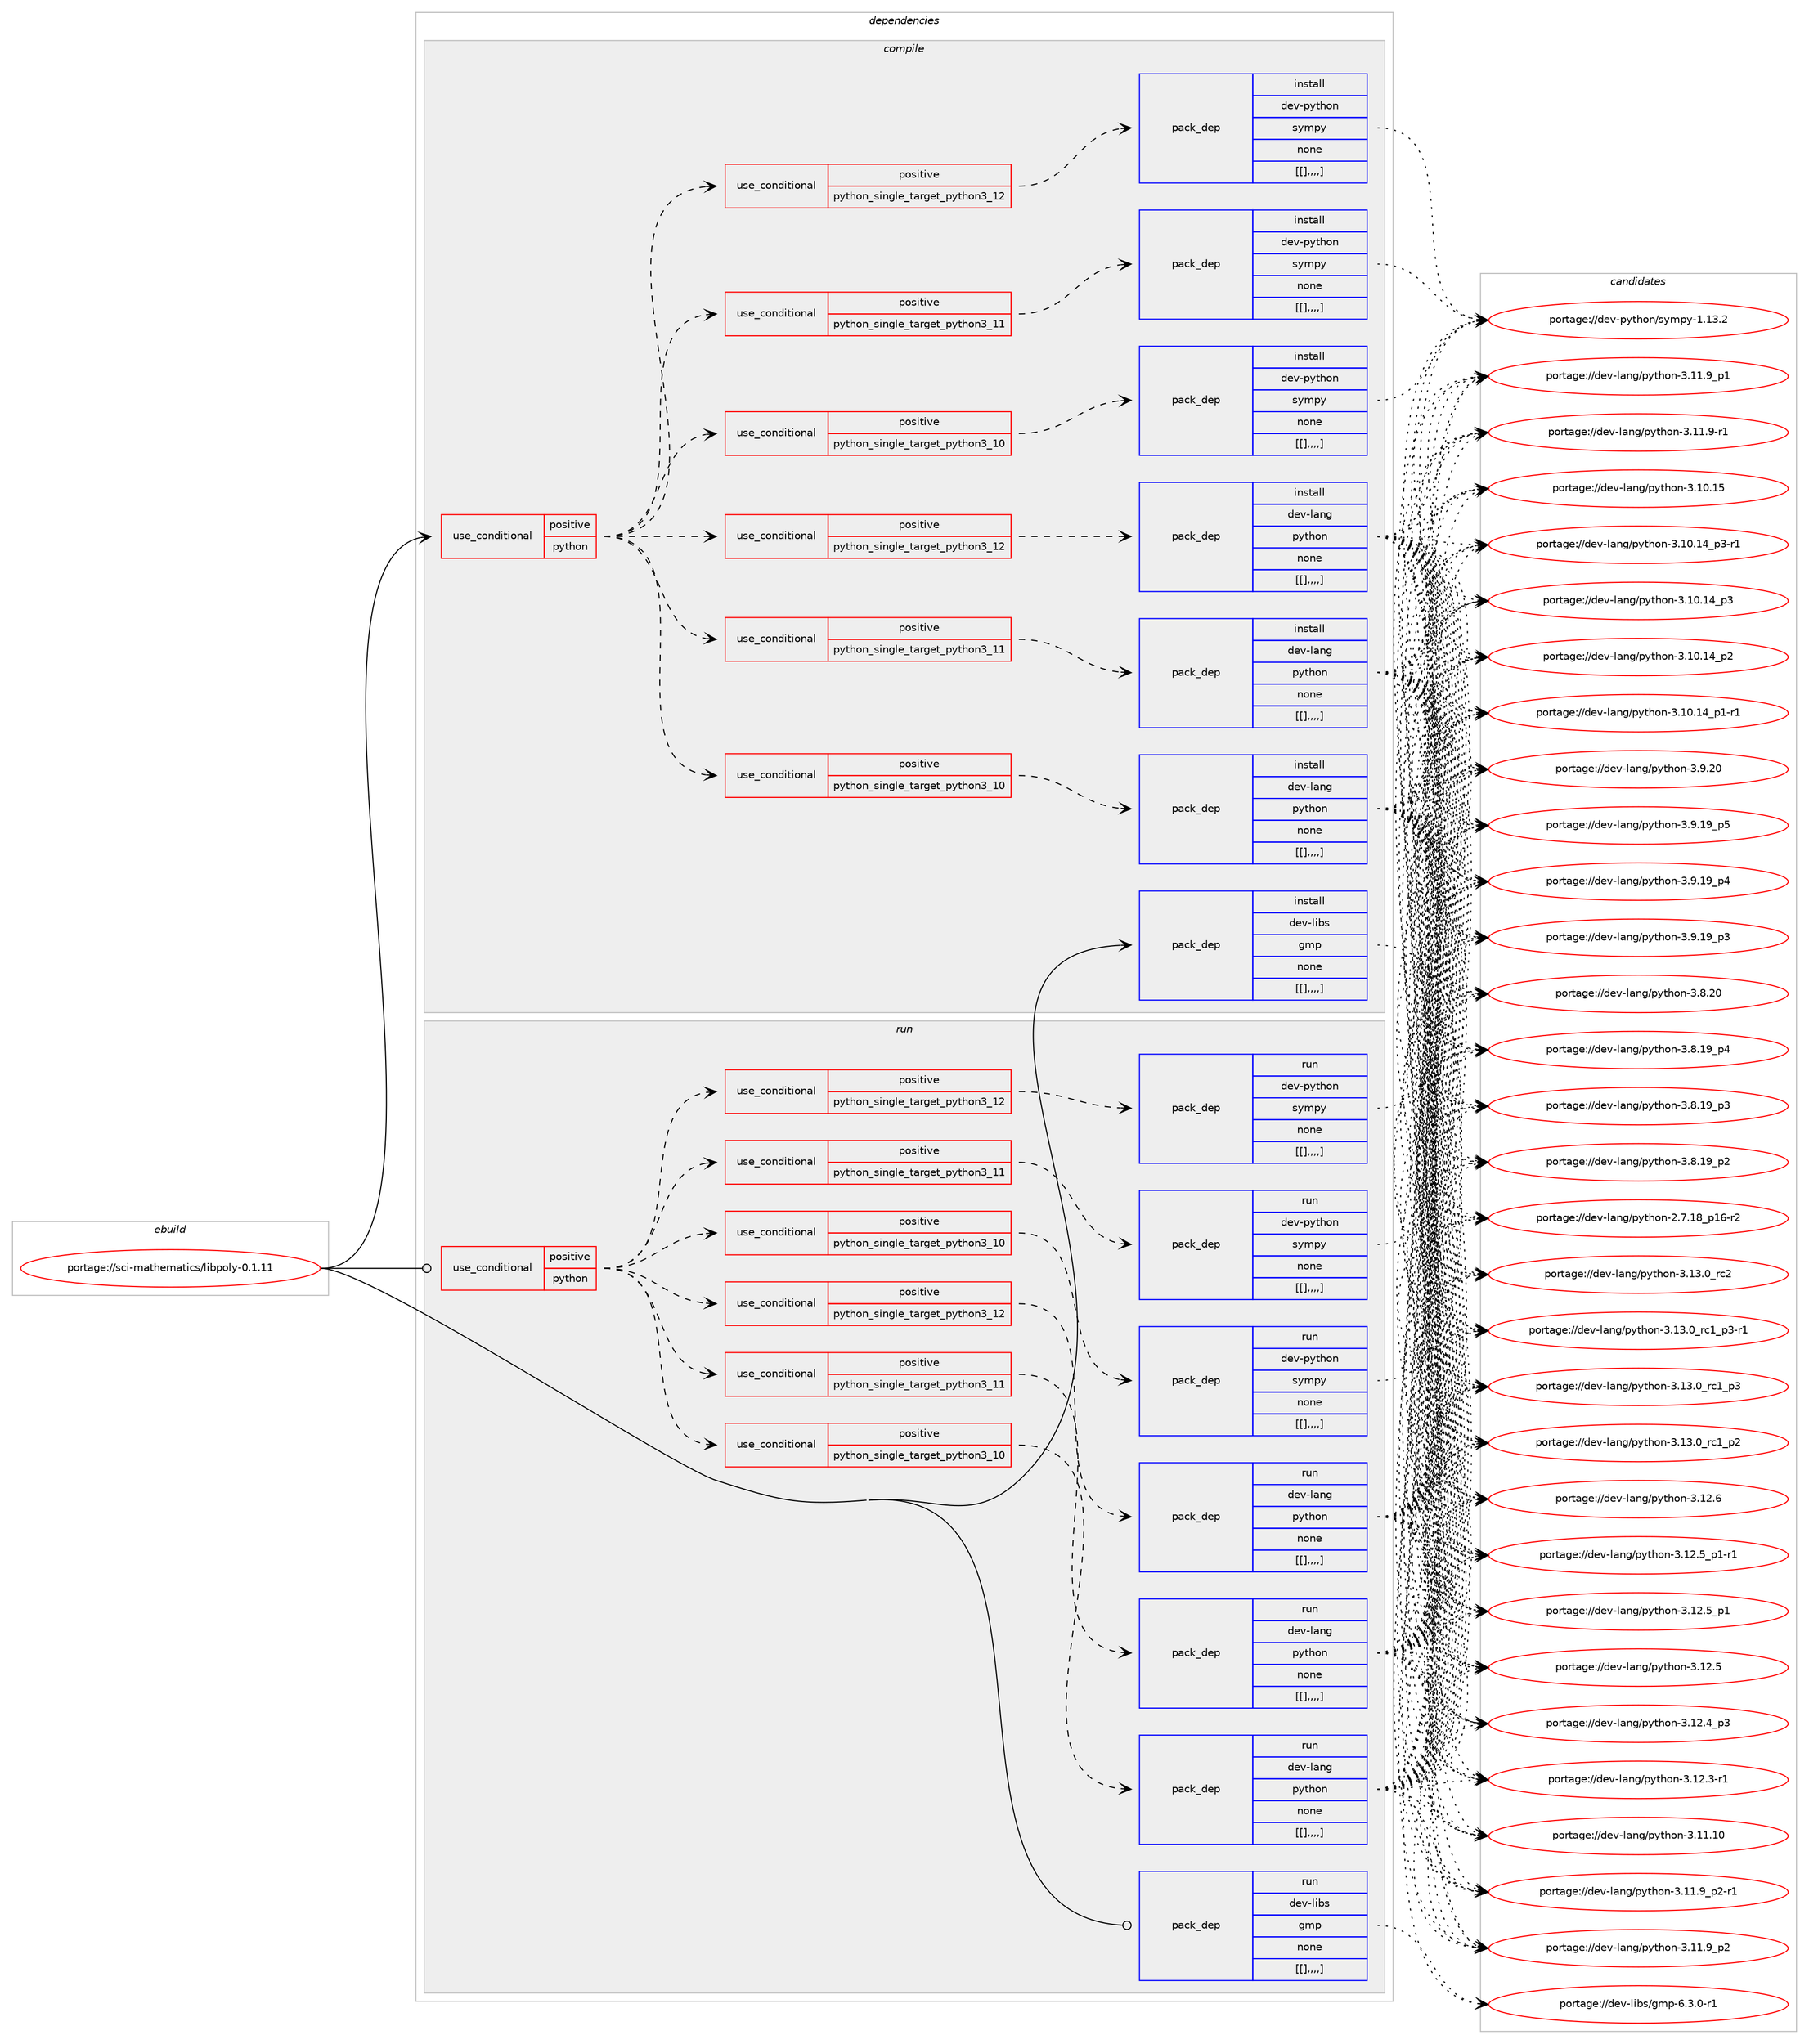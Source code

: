 digraph prolog {

# *************
# Graph options
# *************

newrank=true;
concentrate=true;
compound=true;
graph [rankdir=LR,fontname=Helvetica,fontsize=10,ranksep=1.5];#, ranksep=2.5, nodesep=0.2];
edge  [arrowhead=vee];
node  [fontname=Helvetica,fontsize=10];

# **********
# The ebuild
# **********

subgraph cluster_leftcol {
color=gray;
label=<<i>ebuild</i>>;
id [label="portage://sci-mathematics/libpoly-0.1.11", color=red, width=4, href="../sci-mathematics/libpoly-0.1.11.svg"];
}

# ****************
# The dependencies
# ****************

subgraph cluster_midcol {
color=gray;
label=<<i>dependencies</i>>;
subgraph cluster_compile {
fillcolor="#eeeeee";
style=filled;
label=<<i>compile</i>>;
subgraph cond112279 {
dependency424587 [label=<<TABLE BORDER="0" CELLBORDER="1" CELLSPACING="0" CELLPADDING="4"><TR><TD ROWSPAN="3" CELLPADDING="10">use_conditional</TD></TR><TR><TD>positive</TD></TR><TR><TD>python</TD></TR></TABLE>>, shape=none, color=red];
subgraph cond112280 {
dependency424588 [label=<<TABLE BORDER="0" CELLBORDER="1" CELLSPACING="0" CELLPADDING="4"><TR><TD ROWSPAN="3" CELLPADDING="10">use_conditional</TD></TR><TR><TD>positive</TD></TR><TR><TD>python_single_target_python3_10</TD></TR></TABLE>>, shape=none, color=red];
subgraph pack309293 {
dependency424589 [label=<<TABLE BORDER="0" CELLBORDER="1" CELLSPACING="0" CELLPADDING="4" WIDTH="220"><TR><TD ROWSPAN="6" CELLPADDING="30">pack_dep</TD></TR><TR><TD WIDTH="110">install</TD></TR><TR><TD>dev-lang</TD></TR><TR><TD>python</TD></TR><TR><TD>none</TD></TR><TR><TD>[[],,,,]</TD></TR></TABLE>>, shape=none, color=blue];
}
dependency424588:e -> dependency424589:w [weight=20,style="dashed",arrowhead="vee"];
}
dependency424587:e -> dependency424588:w [weight=20,style="dashed",arrowhead="vee"];
subgraph cond112281 {
dependency424590 [label=<<TABLE BORDER="0" CELLBORDER="1" CELLSPACING="0" CELLPADDING="4"><TR><TD ROWSPAN="3" CELLPADDING="10">use_conditional</TD></TR><TR><TD>positive</TD></TR><TR><TD>python_single_target_python3_11</TD></TR></TABLE>>, shape=none, color=red];
subgraph pack309294 {
dependency424591 [label=<<TABLE BORDER="0" CELLBORDER="1" CELLSPACING="0" CELLPADDING="4" WIDTH="220"><TR><TD ROWSPAN="6" CELLPADDING="30">pack_dep</TD></TR><TR><TD WIDTH="110">install</TD></TR><TR><TD>dev-lang</TD></TR><TR><TD>python</TD></TR><TR><TD>none</TD></TR><TR><TD>[[],,,,]</TD></TR></TABLE>>, shape=none, color=blue];
}
dependency424590:e -> dependency424591:w [weight=20,style="dashed",arrowhead="vee"];
}
dependency424587:e -> dependency424590:w [weight=20,style="dashed",arrowhead="vee"];
subgraph cond112282 {
dependency424592 [label=<<TABLE BORDER="0" CELLBORDER="1" CELLSPACING="0" CELLPADDING="4"><TR><TD ROWSPAN="3" CELLPADDING="10">use_conditional</TD></TR><TR><TD>positive</TD></TR><TR><TD>python_single_target_python3_12</TD></TR></TABLE>>, shape=none, color=red];
subgraph pack309295 {
dependency424593 [label=<<TABLE BORDER="0" CELLBORDER="1" CELLSPACING="0" CELLPADDING="4" WIDTH="220"><TR><TD ROWSPAN="6" CELLPADDING="30">pack_dep</TD></TR><TR><TD WIDTH="110">install</TD></TR><TR><TD>dev-lang</TD></TR><TR><TD>python</TD></TR><TR><TD>none</TD></TR><TR><TD>[[],,,,]</TD></TR></TABLE>>, shape=none, color=blue];
}
dependency424592:e -> dependency424593:w [weight=20,style="dashed",arrowhead="vee"];
}
dependency424587:e -> dependency424592:w [weight=20,style="dashed",arrowhead="vee"];
subgraph cond112283 {
dependency424594 [label=<<TABLE BORDER="0" CELLBORDER="1" CELLSPACING="0" CELLPADDING="4"><TR><TD ROWSPAN="3" CELLPADDING="10">use_conditional</TD></TR><TR><TD>positive</TD></TR><TR><TD>python_single_target_python3_10</TD></TR></TABLE>>, shape=none, color=red];
subgraph pack309296 {
dependency424595 [label=<<TABLE BORDER="0" CELLBORDER="1" CELLSPACING="0" CELLPADDING="4" WIDTH="220"><TR><TD ROWSPAN="6" CELLPADDING="30">pack_dep</TD></TR><TR><TD WIDTH="110">install</TD></TR><TR><TD>dev-python</TD></TR><TR><TD>sympy</TD></TR><TR><TD>none</TD></TR><TR><TD>[[],,,,]</TD></TR></TABLE>>, shape=none, color=blue];
}
dependency424594:e -> dependency424595:w [weight=20,style="dashed",arrowhead="vee"];
}
dependency424587:e -> dependency424594:w [weight=20,style="dashed",arrowhead="vee"];
subgraph cond112284 {
dependency424596 [label=<<TABLE BORDER="0" CELLBORDER="1" CELLSPACING="0" CELLPADDING="4"><TR><TD ROWSPAN="3" CELLPADDING="10">use_conditional</TD></TR><TR><TD>positive</TD></TR><TR><TD>python_single_target_python3_11</TD></TR></TABLE>>, shape=none, color=red];
subgraph pack309297 {
dependency424597 [label=<<TABLE BORDER="0" CELLBORDER="1" CELLSPACING="0" CELLPADDING="4" WIDTH="220"><TR><TD ROWSPAN="6" CELLPADDING="30">pack_dep</TD></TR><TR><TD WIDTH="110">install</TD></TR><TR><TD>dev-python</TD></TR><TR><TD>sympy</TD></TR><TR><TD>none</TD></TR><TR><TD>[[],,,,]</TD></TR></TABLE>>, shape=none, color=blue];
}
dependency424596:e -> dependency424597:w [weight=20,style="dashed",arrowhead="vee"];
}
dependency424587:e -> dependency424596:w [weight=20,style="dashed",arrowhead="vee"];
subgraph cond112285 {
dependency424598 [label=<<TABLE BORDER="0" CELLBORDER="1" CELLSPACING="0" CELLPADDING="4"><TR><TD ROWSPAN="3" CELLPADDING="10">use_conditional</TD></TR><TR><TD>positive</TD></TR><TR><TD>python_single_target_python3_12</TD></TR></TABLE>>, shape=none, color=red];
subgraph pack309298 {
dependency424599 [label=<<TABLE BORDER="0" CELLBORDER="1" CELLSPACING="0" CELLPADDING="4" WIDTH="220"><TR><TD ROWSPAN="6" CELLPADDING="30">pack_dep</TD></TR><TR><TD WIDTH="110">install</TD></TR><TR><TD>dev-python</TD></TR><TR><TD>sympy</TD></TR><TR><TD>none</TD></TR><TR><TD>[[],,,,]</TD></TR></TABLE>>, shape=none, color=blue];
}
dependency424598:e -> dependency424599:w [weight=20,style="dashed",arrowhead="vee"];
}
dependency424587:e -> dependency424598:w [weight=20,style="dashed",arrowhead="vee"];
}
id:e -> dependency424587:w [weight=20,style="solid",arrowhead="vee"];
subgraph pack309299 {
dependency424600 [label=<<TABLE BORDER="0" CELLBORDER="1" CELLSPACING="0" CELLPADDING="4" WIDTH="220"><TR><TD ROWSPAN="6" CELLPADDING="30">pack_dep</TD></TR><TR><TD WIDTH="110">install</TD></TR><TR><TD>dev-libs</TD></TR><TR><TD>gmp</TD></TR><TR><TD>none</TD></TR><TR><TD>[[],,,,]</TD></TR></TABLE>>, shape=none, color=blue];
}
id:e -> dependency424600:w [weight=20,style="solid",arrowhead="vee"];
}
subgraph cluster_compileandrun {
fillcolor="#eeeeee";
style=filled;
label=<<i>compile and run</i>>;
}
subgraph cluster_run {
fillcolor="#eeeeee";
style=filled;
label=<<i>run</i>>;
subgraph cond112286 {
dependency424601 [label=<<TABLE BORDER="0" CELLBORDER="1" CELLSPACING="0" CELLPADDING="4"><TR><TD ROWSPAN="3" CELLPADDING="10">use_conditional</TD></TR><TR><TD>positive</TD></TR><TR><TD>python</TD></TR></TABLE>>, shape=none, color=red];
subgraph cond112287 {
dependency424602 [label=<<TABLE BORDER="0" CELLBORDER="1" CELLSPACING="0" CELLPADDING="4"><TR><TD ROWSPAN="3" CELLPADDING="10">use_conditional</TD></TR><TR><TD>positive</TD></TR><TR><TD>python_single_target_python3_10</TD></TR></TABLE>>, shape=none, color=red];
subgraph pack309300 {
dependency424603 [label=<<TABLE BORDER="0" CELLBORDER="1" CELLSPACING="0" CELLPADDING="4" WIDTH="220"><TR><TD ROWSPAN="6" CELLPADDING="30">pack_dep</TD></TR><TR><TD WIDTH="110">run</TD></TR><TR><TD>dev-lang</TD></TR><TR><TD>python</TD></TR><TR><TD>none</TD></TR><TR><TD>[[],,,,]</TD></TR></TABLE>>, shape=none, color=blue];
}
dependency424602:e -> dependency424603:w [weight=20,style="dashed",arrowhead="vee"];
}
dependency424601:e -> dependency424602:w [weight=20,style="dashed",arrowhead="vee"];
subgraph cond112288 {
dependency424604 [label=<<TABLE BORDER="0" CELLBORDER="1" CELLSPACING="0" CELLPADDING="4"><TR><TD ROWSPAN="3" CELLPADDING="10">use_conditional</TD></TR><TR><TD>positive</TD></TR><TR><TD>python_single_target_python3_11</TD></TR></TABLE>>, shape=none, color=red];
subgraph pack309301 {
dependency424605 [label=<<TABLE BORDER="0" CELLBORDER="1" CELLSPACING="0" CELLPADDING="4" WIDTH="220"><TR><TD ROWSPAN="6" CELLPADDING="30">pack_dep</TD></TR><TR><TD WIDTH="110">run</TD></TR><TR><TD>dev-lang</TD></TR><TR><TD>python</TD></TR><TR><TD>none</TD></TR><TR><TD>[[],,,,]</TD></TR></TABLE>>, shape=none, color=blue];
}
dependency424604:e -> dependency424605:w [weight=20,style="dashed",arrowhead="vee"];
}
dependency424601:e -> dependency424604:w [weight=20,style="dashed",arrowhead="vee"];
subgraph cond112289 {
dependency424606 [label=<<TABLE BORDER="0" CELLBORDER="1" CELLSPACING="0" CELLPADDING="4"><TR><TD ROWSPAN="3" CELLPADDING="10">use_conditional</TD></TR><TR><TD>positive</TD></TR><TR><TD>python_single_target_python3_12</TD></TR></TABLE>>, shape=none, color=red];
subgraph pack309302 {
dependency424607 [label=<<TABLE BORDER="0" CELLBORDER="1" CELLSPACING="0" CELLPADDING="4" WIDTH="220"><TR><TD ROWSPAN="6" CELLPADDING="30">pack_dep</TD></TR><TR><TD WIDTH="110">run</TD></TR><TR><TD>dev-lang</TD></TR><TR><TD>python</TD></TR><TR><TD>none</TD></TR><TR><TD>[[],,,,]</TD></TR></TABLE>>, shape=none, color=blue];
}
dependency424606:e -> dependency424607:w [weight=20,style="dashed",arrowhead="vee"];
}
dependency424601:e -> dependency424606:w [weight=20,style="dashed",arrowhead="vee"];
subgraph cond112290 {
dependency424608 [label=<<TABLE BORDER="0" CELLBORDER="1" CELLSPACING="0" CELLPADDING="4"><TR><TD ROWSPAN="3" CELLPADDING="10">use_conditional</TD></TR><TR><TD>positive</TD></TR><TR><TD>python_single_target_python3_10</TD></TR></TABLE>>, shape=none, color=red];
subgraph pack309303 {
dependency424609 [label=<<TABLE BORDER="0" CELLBORDER="1" CELLSPACING="0" CELLPADDING="4" WIDTH="220"><TR><TD ROWSPAN="6" CELLPADDING="30">pack_dep</TD></TR><TR><TD WIDTH="110">run</TD></TR><TR><TD>dev-python</TD></TR><TR><TD>sympy</TD></TR><TR><TD>none</TD></TR><TR><TD>[[],,,,]</TD></TR></TABLE>>, shape=none, color=blue];
}
dependency424608:e -> dependency424609:w [weight=20,style="dashed",arrowhead="vee"];
}
dependency424601:e -> dependency424608:w [weight=20,style="dashed",arrowhead="vee"];
subgraph cond112291 {
dependency424610 [label=<<TABLE BORDER="0" CELLBORDER="1" CELLSPACING="0" CELLPADDING="4"><TR><TD ROWSPAN="3" CELLPADDING="10">use_conditional</TD></TR><TR><TD>positive</TD></TR><TR><TD>python_single_target_python3_11</TD></TR></TABLE>>, shape=none, color=red];
subgraph pack309304 {
dependency424611 [label=<<TABLE BORDER="0" CELLBORDER="1" CELLSPACING="0" CELLPADDING="4" WIDTH="220"><TR><TD ROWSPAN="6" CELLPADDING="30">pack_dep</TD></TR><TR><TD WIDTH="110">run</TD></TR><TR><TD>dev-python</TD></TR><TR><TD>sympy</TD></TR><TR><TD>none</TD></TR><TR><TD>[[],,,,]</TD></TR></TABLE>>, shape=none, color=blue];
}
dependency424610:e -> dependency424611:w [weight=20,style="dashed",arrowhead="vee"];
}
dependency424601:e -> dependency424610:w [weight=20,style="dashed",arrowhead="vee"];
subgraph cond112292 {
dependency424612 [label=<<TABLE BORDER="0" CELLBORDER="1" CELLSPACING="0" CELLPADDING="4"><TR><TD ROWSPAN="3" CELLPADDING="10">use_conditional</TD></TR><TR><TD>positive</TD></TR><TR><TD>python_single_target_python3_12</TD></TR></TABLE>>, shape=none, color=red];
subgraph pack309305 {
dependency424613 [label=<<TABLE BORDER="0" CELLBORDER="1" CELLSPACING="0" CELLPADDING="4" WIDTH="220"><TR><TD ROWSPAN="6" CELLPADDING="30">pack_dep</TD></TR><TR><TD WIDTH="110">run</TD></TR><TR><TD>dev-python</TD></TR><TR><TD>sympy</TD></TR><TR><TD>none</TD></TR><TR><TD>[[],,,,]</TD></TR></TABLE>>, shape=none, color=blue];
}
dependency424612:e -> dependency424613:w [weight=20,style="dashed",arrowhead="vee"];
}
dependency424601:e -> dependency424612:w [weight=20,style="dashed",arrowhead="vee"];
}
id:e -> dependency424601:w [weight=20,style="solid",arrowhead="odot"];
subgraph pack309306 {
dependency424614 [label=<<TABLE BORDER="0" CELLBORDER="1" CELLSPACING="0" CELLPADDING="4" WIDTH="220"><TR><TD ROWSPAN="6" CELLPADDING="30">pack_dep</TD></TR><TR><TD WIDTH="110">run</TD></TR><TR><TD>dev-libs</TD></TR><TR><TD>gmp</TD></TR><TR><TD>none</TD></TR><TR><TD>[[],,,,]</TD></TR></TABLE>>, shape=none, color=blue];
}
id:e -> dependency424614:w [weight=20,style="solid",arrowhead="odot"];
}
}

# **************
# The candidates
# **************

subgraph cluster_choices {
rank=same;
color=gray;
label=<<i>candidates</i>>;

subgraph choice309293 {
color=black;
nodesep=1;
choice10010111845108971101034711212111610411111045514649514648951149950 [label="portage://dev-lang/python-3.13.0_rc2", color=red, width=4,href="../dev-lang/python-3.13.0_rc2.svg"];
choice1001011184510897110103471121211161041111104551464951464895114994995112514511449 [label="portage://dev-lang/python-3.13.0_rc1_p3-r1", color=red, width=4,href="../dev-lang/python-3.13.0_rc1_p3-r1.svg"];
choice100101118451089711010347112121116104111110455146495146489511499499511251 [label="portage://dev-lang/python-3.13.0_rc1_p3", color=red, width=4,href="../dev-lang/python-3.13.0_rc1_p3.svg"];
choice100101118451089711010347112121116104111110455146495146489511499499511250 [label="portage://dev-lang/python-3.13.0_rc1_p2", color=red, width=4,href="../dev-lang/python-3.13.0_rc1_p2.svg"];
choice10010111845108971101034711212111610411111045514649504654 [label="portage://dev-lang/python-3.12.6", color=red, width=4,href="../dev-lang/python-3.12.6.svg"];
choice1001011184510897110103471121211161041111104551464950465395112494511449 [label="portage://dev-lang/python-3.12.5_p1-r1", color=red, width=4,href="../dev-lang/python-3.12.5_p1-r1.svg"];
choice100101118451089711010347112121116104111110455146495046539511249 [label="portage://dev-lang/python-3.12.5_p1", color=red, width=4,href="../dev-lang/python-3.12.5_p1.svg"];
choice10010111845108971101034711212111610411111045514649504653 [label="portage://dev-lang/python-3.12.5", color=red, width=4,href="../dev-lang/python-3.12.5.svg"];
choice100101118451089711010347112121116104111110455146495046529511251 [label="portage://dev-lang/python-3.12.4_p3", color=red, width=4,href="../dev-lang/python-3.12.4_p3.svg"];
choice100101118451089711010347112121116104111110455146495046514511449 [label="portage://dev-lang/python-3.12.3-r1", color=red, width=4,href="../dev-lang/python-3.12.3-r1.svg"];
choice1001011184510897110103471121211161041111104551464949464948 [label="portage://dev-lang/python-3.11.10", color=red, width=4,href="../dev-lang/python-3.11.10.svg"];
choice1001011184510897110103471121211161041111104551464949465795112504511449 [label="portage://dev-lang/python-3.11.9_p2-r1", color=red, width=4,href="../dev-lang/python-3.11.9_p2-r1.svg"];
choice100101118451089711010347112121116104111110455146494946579511250 [label="portage://dev-lang/python-3.11.9_p2", color=red, width=4,href="../dev-lang/python-3.11.9_p2.svg"];
choice100101118451089711010347112121116104111110455146494946579511249 [label="portage://dev-lang/python-3.11.9_p1", color=red, width=4,href="../dev-lang/python-3.11.9_p1.svg"];
choice100101118451089711010347112121116104111110455146494946574511449 [label="portage://dev-lang/python-3.11.9-r1", color=red, width=4,href="../dev-lang/python-3.11.9-r1.svg"];
choice1001011184510897110103471121211161041111104551464948464953 [label="portage://dev-lang/python-3.10.15", color=red, width=4,href="../dev-lang/python-3.10.15.svg"];
choice100101118451089711010347112121116104111110455146494846495295112514511449 [label="portage://dev-lang/python-3.10.14_p3-r1", color=red, width=4,href="../dev-lang/python-3.10.14_p3-r1.svg"];
choice10010111845108971101034711212111610411111045514649484649529511251 [label="portage://dev-lang/python-3.10.14_p3", color=red, width=4,href="../dev-lang/python-3.10.14_p3.svg"];
choice10010111845108971101034711212111610411111045514649484649529511250 [label="portage://dev-lang/python-3.10.14_p2", color=red, width=4,href="../dev-lang/python-3.10.14_p2.svg"];
choice100101118451089711010347112121116104111110455146494846495295112494511449 [label="portage://dev-lang/python-3.10.14_p1-r1", color=red, width=4,href="../dev-lang/python-3.10.14_p1-r1.svg"];
choice10010111845108971101034711212111610411111045514657465048 [label="portage://dev-lang/python-3.9.20", color=red, width=4,href="../dev-lang/python-3.9.20.svg"];
choice100101118451089711010347112121116104111110455146574649579511253 [label="portage://dev-lang/python-3.9.19_p5", color=red, width=4,href="../dev-lang/python-3.9.19_p5.svg"];
choice100101118451089711010347112121116104111110455146574649579511252 [label="portage://dev-lang/python-3.9.19_p4", color=red, width=4,href="../dev-lang/python-3.9.19_p4.svg"];
choice100101118451089711010347112121116104111110455146574649579511251 [label="portage://dev-lang/python-3.9.19_p3", color=red, width=4,href="../dev-lang/python-3.9.19_p3.svg"];
choice10010111845108971101034711212111610411111045514656465048 [label="portage://dev-lang/python-3.8.20", color=red, width=4,href="../dev-lang/python-3.8.20.svg"];
choice100101118451089711010347112121116104111110455146564649579511252 [label="portage://dev-lang/python-3.8.19_p4", color=red, width=4,href="../dev-lang/python-3.8.19_p4.svg"];
choice100101118451089711010347112121116104111110455146564649579511251 [label="portage://dev-lang/python-3.8.19_p3", color=red, width=4,href="../dev-lang/python-3.8.19_p3.svg"];
choice100101118451089711010347112121116104111110455146564649579511250 [label="portage://dev-lang/python-3.8.19_p2", color=red, width=4,href="../dev-lang/python-3.8.19_p2.svg"];
choice100101118451089711010347112121116104111110455046554649569511249544511450 [label="portage://dev-lang/python-2.7.18_p16-r2", color=red, width=4,href="../dev-lang/python-2.7.18_p16-r2.svg"];
dependency424589:e -> choice10010111845108971101034711212111610411111045514649514648951149950:w [style=dotted,weight="100"];
dependency424589:e -> choice1001011184510897110103471121211161041111104551464951464895114994995112514511449:w [style=dotted,weight="100"];
dependency424589:e -> choice100101118451089711010347112121116104111110455146495146489511499499511251:w [style=dotted,weight="100"];
dependency424589:e -> choice100101118451089711010347112121116104111110455146495146489511499499511250:w [style=dotted,weight="100"];
dependency424589:e -> choice10010111845108971101034711212111610411111045514649504654:w [style=dotted,weight="100"];
dependency424589:e -> choice1001011184510897110103471121211161041111104551464950465395112494511449:w [style=dotted,weight="100"];
dependency424589:e -> choice100101118451089711010347112121116104111110455146495046539511249:w [style=dotted,weight="100"];
dependency424589:e -> choice10010111845108971101034711212111610411111045514649504653:w [style=dotted,weight="100"];
dependency424589:e -> choice100101118451089711010347112121116104111110455146495046529511251:w [style=dotted,weight="100"];
dependency424589:e -> choice100101118451089711010347112121116104111110455146495046514511449:w [style=dotted,weight="100"];
dependency424589:e -> choice1001011184510897110103471121211161041111104551464949464948:w [style=dotted,weight="100"];
dependency424589:e -> choice1001011184510897110103471121211161041111104551464949465795112504511449:w [style=dotted,weight="100"];
dependency424589:e -> choice100101118451089711010347112121116104111110455146494946579511250:w [style=dotted,weight="100"];
dependency424589:e -> choice100101118451089711010347112121116104111110455146494946579511249:w [style=dotted,weight="100"];
dependency424589:e -> choice100101118451089711010347112121116104111110455146494946574511449:w [style=dotted,weight="100"];
dependency424589:e -> choice1001011184510897110103471121211161041111104551464948464953:w [style=dotted,weight="100"];
dependency424589:e -> choice100101118451089711010347112121116104111110455146494846495295112514511449:w [style=dotted,weight="100"];
dependency424589:e -> choice10010111845108971101034711212111610411111045514649484649529511251:w [style=dotted,weight="100"];
dependency424589:e -> choice10010111845108971101034711212111610411111045514649484649529511250:w [style=dotted,weight="100"];
dependency424589:e -> choice100101118451089711010347112121116104111110455146494846495295112494511449:w [style=dotted,weight="100"];
dependency424589:e -> choice10010111845108971101034711212111610411111045514657465048:w [style=dotted,weight="100"];
dependency424589:e -> choice100101118451089711010347112121116104111110455146574649579511253:w [style=dotted,weight="100"];
dependency424589:e -> choice100101118451089711010347112121116104111110455146574649579511252:w [style=dotted,weight="100"];
dependency424589:e -> choice100101118451089711010347112121116104111110455146574649579511251:w [style=dotted,weight="100"];
dependency424589:e -> choice10010111845108971101034711212111610411111045514656465048:w [style=dotted,weight="100"];
dependency424589:e -> choice100101118451089711010347112121116104111110455146564649579511252:w [style=dotted,weight="100"];
dependency424589:e -> choice100101118451089711010347112121116104111110455146564649579511251:w [style=dotted,weight="100"];
dependency424589:e -> choice100101118451089711010347112121116104111110455146564649579511250:w [style=dotted,weight="100"];
dependency424589:e -> choice100101118451089711010347112121116104111110455046554649569511249544511450:w [style=dotted,weight="100"];
}
subgraph choice309294 {
color=black;
nodesep=1;
choice10010111845108971101034711212111610411111045514649514648951149950 [label="portage://dev-lang/python-3.13.0_rc2", color=red, width=4,href="../dev-lang/python-3.13.0_rc2.svg"];
choice1001011184510897110103471121211161041111104551464951464895114994995112514511449 [label="portage://dev-lang/python-3.13.0_rc1_p3-r1", color=red, width=4,href="../dev-lang/python-3.13.0_rc1_p3-r1.svg"];
choice100101118451089711010347112121116104111110455146495146489511499499511251 [label="portage://dev-lang/python-3.13.0_rc1_p3", color=red, width=4,href="../dev-lang/python-3.13.0_rc1_p3.svg"];
choice100101118451089711010347112121116104111110455146495146489511499499511250 [label="portage://dev-lang/python-3.13.0_rc1_p2", color=red, width=4,href="../dev-lang/python-3.13.0_rc1_p2.svg"];
choice10010111845108971101034711212111610411111045514649504654 [label="portage://dev-lang/python-3.12.6", color=red, width=4,href="../dev-lang/python-3.12.6.svg"];
choice1001011184510897110103471121211161041111104551464950465395112494511449 [label="portage://dev-lang/python-3.12.5_p1-r1", color=red, width=4,href="../dev-lang/python-3.12.5_p1-r1.svg"];
choice100101118451089711010347112121116104111110455146495046539511249 [label="portage://dev-lang/python-3.12.5_p1", color=red, width=4,href="../dev-lang/python-3.12.5_p1.svg"];
choice10010111845108971101034711212111610411111045514649504653 [label="portage://dev-lang/python-3.12.5", color=red, width=4,href="../dev-lang/python-3.12.5.svg"];
choice100101118451089711010347112121116104111110455146495046529511251 [label="portage://dev-lang/python-3.12.4_p3", color=red, width=4,href="../dev-lang/python-3.12.4_p3.svg"];
choice100101118451089711010347112121116104111110455146495046514511449 [label="portage://dev-lang/python-3.12.3-r1", color=red, width=4,href="../dev-lang/python-3.12.3-r1.svg"];
choice1001011184510897110103471121211161041111104551464949464948 [label="portage://dev-lang/python-3.11.10", color=red, width=4,href="../dev-lang/python-3.11.10.svg"];
choice1001011184510897110103471121211161041111104551464949465795112504511449 [label="portage://dev-lang/python-3.11.9_p2-r1", color=red, width=4,href="../dev-lang/python-3.11.9_p2-r1.svg"];
choice100101118451089711010347112121116104111110455146494946579511250 [label="portage://dev-lang/python-3.11.9_p2", color=red, width=4,href="../dev-lang/python-3.11.9_p2.svg"];
choice100101118451089711010347112121116104111110455146494946579511249 [label="portage://dev-lang/python-3.11.9_p1", color=red, width=4,href="../dev-lang/python-3.11.9_p1.svg"];
choice100101118451089711010347112121116104111110455146494946574511449 [label="portage://dev-lang/python-3.11.9-r1", color=red, width=4,href="../dev-lang/python-3.11.9-r1.svg"];
choice1001011184510897110103471121211161041111104551464948464953 [label="portage://dev-lang/python-3.10.15", color=red, width=4,href="../dev-lang/python-3.10.15.svg"];
choice100101118451089711010347112121116104111110455146494846495295112514511449 [label="portage://dev-lang/python-3.10.14_p3-r1", color=red, width=4,href="../dev-lang/python-3.10.14_p3-r1.svg"];
choice10010111845108971101034711212111610411111045514649484649529511251 [label="portage://dev-lang/python-3.10.14_p3", color=red, width=4,href="../dev-lang/python-3.10.14_p3.svg"];
choice10010111845108971101034711212111610411111045514649484649529511250 [label="portage://dev-lang/python-3.10.14_p2", color=red, width=4,href="../dev-lang/python-3.10.14_p2.svg"];
choice100101118451089711010347112121116104111110455146494846495295112494511449 [label="portage://dev-lang/python-3.10.14_p1-r1", color=red, width=4,href="../dev-lang/python-3.10.14_p1-r1.svg"];
choice10010111845108971101034711212111610411111045514657465048 [label="portage://dev-lang/python-3.9.20", color=red, width=4,href="../dev-lang/python-3.9.20.svg"];
choice100101118451089711010347112121116104111110455146574649579511253 [label="portage://dev-lang/python-3.9.19_p5", color=red, width=4,href="../dev-lang/python-3.9.19_p5.svg"];
choice100101118451089711010347112121116104111110455146574649579511252 [label="portage://dev-lang/python-3.9.19_p4", color=red, width=4,href="../dev-lang/python-3.9.19_p4.svg"];
choice100101118451089711010347112121116104111110455146574649579511251 [label="portage://dev-lang/python-3.9.19_p3", color=red, width=4,href="../dev-lang/python-3.9.19_p3.svg"];
choice10010111845108971101034711212111610411111045514656465048 [label="portage://dev-lang/python-3.8.20", color=red, width=4,href="../dev-lang/python-3.8.20.svg"];
choice100101118451089711010347112121116104111110455146564649579511252 [label="portage://dev-lang/python-3.8.19_p4", color=red, width=4,href="../dev-lang/python-3.8.19_p4.svg"];
choice100101118451089711010347112121116104111110455146564649579511251 [label="portage://dev-lang/python-3.8.19_p3", color=red, width=4,href="../dev-lang/python-3.8.19_p3.svg"];
choice100101118451089711010347112121116104111110455146564649579511250 [label="portage://dev-lang/python-3.8.19_p2", color=red, width=4,href="../dev-lang/python-3.8.19_p2.svg"];
choice100101118451089711010347112121116104111110455046554649569511249544511450 [label="portage://dev-lang/python-2.7.18_p16-r2", color=red, width=4,href="../dev-lang/python-2.7.18_p16-r2.svg"];
dependency424591:e -> choice10010111845108971101034711212111610411111045514649514648951149950:w [style=dotted,weight="100"];
dependency424591:e -> choice1001011184510897110103471121211161041111104551464951464895114994995112514511449:w [style=dotted,weight="100"];
dependency424591:e -> choice100101118451089711010347112121116104111110455146495146489511499499511251:w [style=dotted,weight="100"];
dependency424591:e -> choice100101118451089711010347112121116104111110455146495146489511499499511250:w [style=dotted,weight="100"];
dependency424591:e -> choice10010111845108971101034711212111610411111045514649504654:w [style=dotted,weight="100"];
dependency424591:e -> choice1001011184510897110103471121211161041111104551464950465395112494511449:w [style=dotted,weight="100"];
dependency424591:e -> choice100101118451089711010347112121116104111110455146495046539511249:w [style=dotted,weight="100"];
dependency424591:e -> choice10010111845108971101034711212111610411111045514649504653:w [style=dotted,weight="100"];
dependency424591:e -> choice100101118451089711010347112121116104111110455146495046529511251:w [style=dotted,weight="100"];
dependency424591:e -> choice100101118451089711010347112121116104111110455146495046514511449:w [style=dotted,weight="100"];
dependency424591:e -> choice1001011184510897110103471121211161041111104551464949464948:w [style=dotted,weight="100"];
dependency424591:e -> choice1001011184510897110103471121211161041111104551464949465795112504511449:w [style=dotted,weight="100"];
dependency424591:e -> choice100101118451089711010347112121116104111110455146494946579511250:w [style=dotted,weight="100"];
dependency424591:e -> choice100101118451089711010347112121116104111110455146494946579511249:w [style=dotted,weight="100"];
dependency424591:e -> choice100101118451089711010347112121116104111110455146494946574511449:w [style=dotted,weight="100"];
dependency424591:e -> choice1001011184510897110103471121211161041111104551464948464953:w [style=dotted,weight="100"];
dependency424591:e -> choice100101118451089711010347112121116104111110455146494846495295112514511449:w [style=dotted,weight="100"];
dependency424591:e -> choice10010111845108971101034711212111610411111045514649484649529511251:w [style=dotted,weight="100"];
dependency424591:e -> choice10010111845108971101034711212111610411111045514649484649529511250:w [style=dotted,weight="100"];
dependency424591:e -> choice100101118451089711010347112121116104111110455146494846495295112494511449:w [style=dotted,weight="100"];
dependency424591:e -> choice10010111845108971101034711212111610411111045514657465048:w [style=dotted,weight="100"];
dependency424591:e -> choice100101118451089711010347112121116104111110455146574649579511253:w [style=dotted,weight="100"];
dependency424591:e -> choice100101118451089711010347112121116104111110455146574649579511252:w [style=dotted,weight="100"];
dependency424591:e -> choice100101118451089711010347112121116104111110455146574649579511251:w [style=dotted,weight="100"];
dependency424591:e -> choice10010111845108971101034711212111610411111045514656465048:w [style=dotted,weight="100"];
dependency424591:e -> choice100101118451089711010347112121116104111110455146564649579511252:w [style=dotted,weight="100"];
dependency424591:e -> choice100101118451089711010347112121116104111110455146564649579511251:w [style=dotted,weight="100"];
dependency424591:e -> choice100101118451089711010347112121116104111110455146564649579511250:w [style=dotted,weight="100"];
dependency424591:e -> choice100101118451089711010347112121116104111110455046554649569511249544511450:w [style=dotted,weight="100"];
}
subgraph choice309295 {
color=black;
nodesep=1;
choice10010111845108971101034711212111610411111045514649514648951149950 [label="portage://dev-lang/python-3.13.0_rc2", color=red, width=4,href="../dev-lang/python-3.13.0_rc2.svg"];
choice1001011184510897110103471121211161041111104551464951464895114994995112514511449 [label="portage://dev-lang/python-3.13.0_rc1_p3-r1", color=red, width=4,href="../dev-lang/python-3.13.0_rc1_p3-r1.svg"];
choice100101118451089711010347112121116104111110455146495146489511499499511251 [label="portage://dev-lang/python-3.13.0_rc1_p3", color=red, width=4,href="../dev-lang/python-3.13.0_rc1_p3.svg"];
choice100101118451089711010347112121116104111110455146495146489511499499511250 [label="portage://dev-lang/python-3.13.0_rc1_p2", color=red, width=4,href="../dev-lang/python-3.13.0_rc1_p2.svg"];
choice10010111845108971101034711212111610411111045514649504654 [label="portage://dev-lang/python-3.12.6", color=red, width=4,href="../dev-lang/python-3.12.6.svg"];
choice1001011184510897110103471121211161041111104551464950465395112494511449 [label="portage://dev-lang/python-3.12.5_p1-r1", color=red, width=4,href="../dev-lang/python-3.12.5_p1-r1.svg"];
choice100101118451089711010347112121116104111110455146495046539511249 [label="portage://dev-lang/python-3.12.5_p1", color=red, width=4,href="../dev-lang/python-3.12.5_p1.svg"];
choice10010111845108971101034711212111610411111045514649504653 [label="portage://dev-lang/python-3.12.5", color=red, width=4,href="../dev-lang/python-3.12.5.svg"];
choice100101118451089711010347112121116104111110455146495046529511251 [label="portage://dev-lang/python-3.12.4_p3", color=red, width=4,href="../dev-lang/python-3.12.4_p3.svg"];
choice100101118451089711010347112121116104111110455146495046514511449 [label="portage://dev-lang/python-3.12.3-r1", color=red, width=4,href="../dev-lang/python-3.12.3-r1.svg"];
choice1001011184510897110103471121211161041111104551464949464948 [label="portage://dev-lang/python-3.11.10", color=red, width=4,href="../dev-lang/python-3.11.10.svg"];
choice1001011184510897110103471121211161041111104551464949465795112504511449 [label="portage://dev-lang/python-3.11.9_p2-r1", color=red, width=4,href="../dev-lang/python-3.11.9_p2-r1.svg"];
choice100101118451089711010347112121116104111110455146494946579511250 [label="portage://dev-lang/python-3.11.9_p2", color=red, width=4,href="../dev-lang/python-3.11.9_p2.svg"];
choice100101118451089711010347112121116104111110455146494946579511249 [label="portage://dev-lang/python-3.11.9_p1", color=red, width=4,href="../dev-lang/python-3.11.9_p1.svg"];
choice100101118451089711010347112121116104111110455146494946574511449 [label="portage://dev-lang/python-3.11.9-r1", color=red, width=4,href="../dev-lang/python-3.11.9-r1.svg"];
choice1001011184510897110103471121211161041111104551464948464953 [label="portage://dev-lang/python-3.10.15", color=red, width=4,href="../dev-lang/python-3.10.15.svg"];
choice100101118451089711010347112121116104111110455146494846495295112514511449 [label="portage://dev-lang/python-3.10.14_p3-r1", color=red, width=4,href="../dev-lang/python-3.10.14_p3-r1.svg"];
choice10010111845108971101034711212111610411111045514649484649529511251 [label="portage://dev-lang/python-3.10.14_p3", color=red, width=4,href="../dev-lang/python-3.10.14_p3.svg"];
choice10010111845108971101034711212111610411111045514649484649529511250 [label="portage://dev-lang/python-3.10.14_p2", color=red, width=4,href="../dev-lang/python-3.10.14_p2.svg"];
choice100101118451089711010347112121116104111110455146494846495295112494511449 [label="portage://dev-lang/python-3.10.14_p1-r1", color=red, width=4,href="../dev-lang/python-3.10.14_p1-r1.svg"];
choice10010111845108971101034711212111610411111045514657465048 [label="portage://dev-lang/python-3.9.20", color=red, width=4,href="../dev-lang/python-3.9.20.svg"];
choice100101118451089711010347112121116104111110455146574649579511253 [label="portage://dev-lang/python-3.9.19_p5", color=red, width=4,href="../dev-lang/python-3.9.19_p5.svg"];
choice100101118451089711010347112121116104111110455146574649579511252 [label="portage://dev-lang/python-3.9.19_p4", color=red, width=4,href="../dev-lang/python-3.9.19_p4.svg"];
choice100101118451089711010347112121116104111110455146574649579511251 [label="portage://dev-lang/python-3.9.19_p3", color=red, width=4,href="../dev-lang/python-3.9.19_p3.svg"];
choice10010111845108971101034711212111610411111045514656465048 [label="portage://dev-lang/python-3.8.20", color=red, width=4,href="../dev-lang/python-3.8.20.svg"];
choice100101118451089711010347112121116104111110455146564649579511252 [label="portage://dev-lang/python-3.8.19_p4", color=red, width=4,href="../dev-lang/python-3.8.19_p4.svg"];
choice100101118451089711010347112121116104111110455146564649579511251 [label="portage://dev-lang/python-3.8.19_p3", color=red, width=4,href="../dev-lang/python-3.8.19_p3.svg"];
choice100101118451089711010347112121116104111110455146564649579511250 [label="portage://dev-lang/python-3.8.19_p2", color=red, width=4,href="../dev-lang/python-3.8.19_p2.svg"];
choice100101118451089711010347112121116104111110455046554649569511249544511450 [label="portage://dev-lang/python-2.7.18_p16-r2", color=red, width=4,href="../dev-lang/python-2.7.18_p16-r2.svg"];
dependency424593:e -> choice10010111845108971101034711212111610411111045514649514648951149950:w [style=dotted,weight="100"];
dependency424593:e -> choice1001011184510897110103471121211161041111104551464951464895114994995112514511449:w [style=dotted,weight="100"];
dependency424593:e -> choice100101118451089711010347112121116104111110455146495146489511499499511251:w [style=dotted,weight="100"];
dependency424593:e -> choice100101118451089711010347112121116104111110455146495146489511499499511250:w [style=dotted,weight="100"];
dependency424593:e -> choice10010111845108971101034711212111610411111045514649504654:w [style=dotted,weight="100"];
dependency424593:e -> choice1001011184510897110103471121211161041111104551464950465395112494511449:w [style=dotted,weight="100"];
dependency424593:e -> choice100101118451089711010347112121116104111110455146495046539511249:w [style=dotted,weight="100"];
dependency424593:e -> choice10010111845108971101034711212111610411111045514649504653:w [style=dotted,weight="100"];
dependency424593:e -> choice100101118451089711010347112121116104111110455146495046529511251:w [style=dotted,weight="100"];
dependency424593:e -> choice100101118451089711010347112121116104111110455146495046514511449:w [style=dotted,weight="100"];
dependency424593:e -> choice1001011184510897110103471121211161041111104551464949464948:w [style=dotted,weight="100"];
dependency424593:e -> choice1001011184510897110103471121211161041111104551464949465795112504511449:w [style=dotted,weight="100"];
dependency424593:e -> choice100101118451089711010347112121116104111110455146494946579511250:w [style=dotted,weight="100"];
dependency424593:e -> choice100101118451089711010347112121116104111110455146494946579511249:w [style=dotted,weight="100"];
dependency424593:e -> choice100101118451089711010347112121116104111110455146494946574511449:w [style=dotted,weight="100"];
dependency424593:e -> choice1001011184510897110103471121211161041111104551464948464953:w [style=dotted,weight="100"];
dependency424593:e -> choice100101118451089711010347112121116104111110455146494846495295112514511449:w [style=dotted,weight="100"];
dependency424593:e -> choice10010111845108971101034711212111610411111045514649484649529511251:w [style=dotted,weight="100"];
dependency424593:e -> choice10010111845108971101034711212111610411111045514649484649529511250:w [style=dotted,weight="100"];
dependency424593:e -> choice100101118451089711010347112121116104111110455146494846495295112494511449:w [style=dotted,weight="100"];
dependency424593:e -> choice10010111845108971101034711212111610411111045514657465048:w [style=dotted,weight="100"];
dependency424593:e -> choice100101118451089711010347112121116104111110455146574649579511253:w [style=dotted,weight="100"];
dependency424593:e -> choice100101118451089711010347112121116104111110455146574649579511252:w [style=dotted,weight="100"];
dependency424593:e -> choice100101118451089711010347112121116104111110455146574649579511251:w [style=dotted,weight="100"];
dependency424593:e -> choice10010111845108971101034711212111610411111045514656465048:w [style=dotted,weight="100"];
dependency424593:e -> choice100101118451089711010347112121116104111110455146564649579511252:w [style=dotted,weight="100"];
dependency424593:e -> choice100101118451089711010347112121116104111110455146564649579511251:w [style=dotted,weight="100"];
dependency424593:e -> choice100101118451089711010347112121116104111110455146564649579511250:w [style=dotted,weight="100"];
dependency424593:e -> choice100101118451089711010347112121116104111110455046554649569511249544511450:w [style=dotted,weight="100"];
}
subgraph choice309296 {
color=black;
nodesep=1;
choice100101118451121211161041111104711512110911212145494649514650 [label="portage://dev-python/sympy-1.13.2", color=red, width=4,href="../dev-python/sympy-1.13.2.svg"];
dependency424595:e -> choice100101118451121211161041111104711512110911212145494649514650:w [style=dotted,weight="100"];
}
subgraph choice309297 {
color=black;
nodesep=1;
choice100101118451121211161041111104711512110911212145494649514650 [label="portage://dev-python/sympy-1.13.2", color=red, width=4,href="../dev-python/sympy-1.13.2.svg"];
dependency424597:e -> choice100101118451121211161041111104711512110911212145494649514650:w [style=dotted,weight="100"];
}
subgraph choice309298 {
color=black;
nodesep=1;
choice100101118451121211161041111104711512110911212145494649514650 [label="portage://dev-python/sympy-1.13.2", color=red, width=4,href="../dev-python/sympy-1.13.2.svg"];
dependency424599:e -> choice100101118451121211161041111104711512110911212145494649514650:w [style=dotted,weight="100"];
}
subgraph choice309299 {
color=black;
nodesep=1;
choice1001011184510810598115471031091124554465146484511449 [label="portage://dev-libs/gmp-6.3.0-r1", color=red, width=4,href="../dev-libs/gmp-6.3.0-r1.svg"];
dependency424600:e -> choice1001011184510810598115471031091124554465146484511449:w [style=dotted,weight="100"];
}
subgraph choice309300 {
color=black;
nodesep=1;
choice10010111845108971101034711212111610411111045514649514648951149950 [label="portage://dev-lang/python-3.13.0_rc2", color=red, width=4,href="../dev-lang/python-3.13.0_rc2.svg"];
choice1001011184510897110103471121211161041111104551464951464895114994995112514511449 [label="portage://dev-lang/python-3.13.0_rc1_p3-r1", color=red, width=4,href="../dev-lang/python-3.13.0_rc1_p3-r1.svg"];
choice100101118451089711010347112121116104111110455146495146489511499499511251 [label="portage://dev-lang/python-3.13.0_rc1_p3", color=red, width=4,href="../dev-lang/python-3.13.0_rc1_p3.svg"];
choice100101118451089711010347112121116104111110455146495146489511499499511250 [label="portage://dev-lang/python-3.13.0_rc1_p2", color=red, width=4,href="../dev-lang/python-3.13.0_rc1_p2.svg"];
choice10010111845108971101034711212111610411111045514649504654 [label="portage://dev-lang/python-3.12.6", color=red, width=4,href="../dev-lang/python-3.12.6.svg"];
choice1001011184510897110103471121211161041111104551464950465395112494511449 [label="portage://dev-lang/python-3.12.5_p1-r1", color=red, width=4,href="../dev-lang/python-3.12.5_p1-r1.svg"];
choice100101118451089711010347112121116104111110455146495046539511249 [label="portage://dev-lang/python-3.12.5_p1", color=red, width=4,href="../dev-lang/python-3.12.5_p1.svg"];
choice10010111845108971101034711212111610411111045514649504653 [label="portage://dev-lang/python-3.12.5", color=red, width=4,href="../dev-lang/python-3.12.5.svg"];
choice100101118451089711010347112121116104111110455146495046529511251 [label="portage://dev-lang/python-3.12.4_p3", color=red, width=4,href="../dev-lang/python-3.12.4_p3.svg"];
choice100101118451089711010347112121116104111110455146495046514511449 [label="portage://dev-lang/python-3.12.3-r1", color=red, width=4,href="../dev-lang/python-3.12.3-r1.svg"];
choice1001011184510897110103471121211161041111104551464949464948 [label="portage://dev-lang/python-3.11.10", color=red, width=4,href="../dev-lang/python-3.11.10.svg"];
choice1001011184510897110103471121211161041111104551464949465795112504511449 [label="portage://dev-lang/python-3.11.9_p2-r1", color=red, width=4,href="../dev-lang/python-3.11.9_p2-r1.svg"];
choice100101118451089711010347112121116104111110455146494946579511250 [label="portage://dev-lang/python-3.11.9_p2", color=red, width=4,href="../dev-lang/python-3.11.9_p2.svg"];
choice100101118451089711010347112121116104111110455146494946579511249 [label="portage://dev-lang/python-3.11.9_p1", color=red, width=4,href="../dev-lang/python-3.11.9_p1.svg"];
choice100101118451089711010347112121116104111110455146494946574511449 [label="portage://dev-lang/python-3.11.9-r1", color=red, width=4,href="../dev-lang/python-3.11.9-r1.svg"];
choice1001011184510897110103471121211161041111104551464948464953 [label="portage://dev-lang/python-3.10.15", color=red, width=4,href="../dev-lang/python-3.10.15.svg"];
choice100101118451089711010347112121116104111110455146494846495295112514511449 [label="portage://dev-lang/python-3.10.14_p3-r1", color=red, width=4,href="../dev-lang/python-3.10.14_p3-r1.svg"];
choice10010111845108971101034711212111610411111045514649484649529511251 [label="portage://dev-lang/python-3.10.14_p3", color=red, width=4,href="../dev-lang/python-3.10.14_p3.svg"];
choice10010111845108971101034711212111610411111045514649484649529511250 [label="portage://dev-lang/python-3.10.14_p2", color=red, width=4,href="../dev-lang/python-3.10.14_p2.svg"];
choice100101118451089711010347112121116104111110455146494846495295112494511449 [label="portage://dev-lang/python-3.10.14_p1-r1", color=red, width=4,href="../dev-lang/python-3.10.14_p1-r1.svg"];
choice10010111845108971101034711212111610411111045514657465048 [label="portage://dev-lang/python-3.9.20", color=red, width=4,href="../dev-lang/python-3.9.20.svg"];
choice100101118451089711010347112121116104111110455146574649579511253 [label="portage://dev-lang/python-3.9.19_p5", color=red, width=4,href="../dev-lang/python-3.9.19_p5.svg"];
choice100101118451089711010347112121116104111110455146574649579511252 [label="portage://dev-lang/python-3.9.19_p4", color=red, width=4,href="../dev-lang/python-3.9.19_p4.svg"];
choice100101118451089711010347112121116104111110455146574649579511251 [label="portage://dev-lang/python-3.9.19_p3", color=red, width=4,href="../dev-lang/python-3.9.19_p3.svg"];
choice10010111845108971101034711212111610411111045514656465048 [label="portage://dev-lang/python-3.8.20", color=red, width=4,href="../dev-lang/python-3.8.20.svg"];
choice100101118451089711010347112121116104111110455146564649579511252 [label="portage://dev-lang/python-3.8.19_p4", color=red, width=4,href="../dev-lang/python-3.8.19_p4.svg"];
choice100101118451089711010347112121116104111110455146564649579511251 [label="portage://dev-lang/python-3.8.19_p3", color=red, width=4,href="../dev-lang/python-3.8.19_p3.svg"];
choice100101118451089711010347112121116104111110455146564649579511250 [label="portage://dev-lang/python-3.8.19_p2", color=red, width=4,href="../dev-lang/python-3.8.19_p2.svg"];
choice100101118451089711010347112121116104111110455046554649569511249544511450 [label="portage://dev-lang/python-2.7.18_p16-r2", color=red, width=4,href="../dev-lang/python-2.7.18_p16-r2.svg"];
dependency424603:e -> choice10010111845108971101034711212111610411111045514649514648951149950:w [style=dotted,weight="100"];
dependency424603:e -> choice1001011184510897110103471121211161041111104551464951464895114994995112514511449:w [style=dotted,weight="100"];
dependency424603:e -> choice100101118451089711010347112121116104111110455146495146489511499499511251:w [style=dotted,weight="100"];
dependency424603:e -> choice100101118451089711010347112121116104111110455146495146489511499499511250:w [style=dotted,weight="100"];
dependency424603:e -> choice10010111845108971101034711212111610411111045514649504654:w [style=dotted,weight="100"];
dependency424603:e -> choice1001011184510897110103471121211161041111104551464950465395112494511449:w [style=dotted,weight="100"];
dependency424603:e -> choice100101118451089711010347112121116104111110455146495046539511249:w [style=dotted,weight="100"];
dependency424603:e -> choice10010111845108971101034711212111610411111045514649504653:w [style=dotted,weight="100"];
dependency424603:e -> choice100101118451089711010347112121116104111110455146495046529511251:w [style=dotted,weight="100"];
dependency424603:e -> choice100101118451089711010347112121116104111110455146495046514511449:w [style=dotted,weight="100"];
dependency424603:e -> choice1001011184510897110103471121211161041111104551464949464948:w [style=dotted,weight="100"];
dependency424603:e -> choice1001011184510897110103471121211161041111104551464949465795112504511449:w [style=dotted,weight="100"];
dependency424603:e -> choice100101118451089711010347112121116104111110455146494946579511250:w [style=dotted,weight="100"];
dependency424603:e -> choice100101118451089711010347112121116104111110455146494946579511249:w [style=dotted,weight="100"];
dependency424603:e -> choice100101118451089711010347112121116104111110455146494946574511449:w [style=dotted,weight="100"];
dependency424603:e -> choice1001011184510897110103471121211161041111104551464948464953:w [style=dotted,weight="100"];
dependency424603:e -> choice100101118451089711010347112121116104111110455146494846495295112514511449:w [style=dotted,weight="100"];
dependency424603:e -> choice10010111845108971101034711212111610411111045514649484649529511251:w [style=dotted,weight="100"];
dependency424603:e -> choice10010111845108971101034711212111610411111045514649484649529511250:w [style=dotted,weight="100"];
dependency424603:e -> choice100101118451089711010347112121116104111110455146494846495295112494511449:w [style=dotted,weight="100"];
dependency424603:e -> choice10010111845108971101034711212111610411111045514657465048:w [style=dotted,weight="100"];
dependency424603:e -> choice100101118451089711010347112121116104111110455146574649579511253:w [style=dotted,weight="100"];
dependency424603:e -> choice100101118451089711010347112121116104111110455146574649579511252:w [style=dotted,weight="100"];
dependency424603:e -> choice100101118451089711010347112121116104111110455146574649579511251:w [style=dotted,weight="100"];
dependency424603:e -> choice10010111845108971101034711212111610411111045514656465048:w [style=dotted,weight="100"];
dependency424603:e -> choice100101118451089711010347112121116104111110455146564649579511252:w [style=dotted,weight="100"];
dependency424603:e -> choice100101118451089711010347112121116104111110455146564649579511251:w [style=dotted,weight="100"];
dependency424603:e -> choice100101118451089711010347112121116104111110455146564649579511250:w [style=dotted,weight="100"];
dependency424603:e -> choice100101118451089711010347112121116104111110455046554649569511249544511450:w [style=dotted,weight="100"];
}
subgraph choice309301 {
color=black;
nodesep=1;
choice10010111845108971101034711212111610411111045514649514648951149950 [label="portage://dev-lang/python-3.13.0_rc2", color=red, width=4,href="../dev-lang/python-3.13.0_rc2.svg"];
choice1001011184510897110103471121211161041111104551464951464895114994995112514511449 [label="portage://dev-lang/python-3.13.0_rc1_p3-r1", color=red, width=4,href="../dev-lang/python-3.13.0_rc1_p3-r1.svg"];
choice100101118451089711010347112121116104111110455146495146489511499499511251 [label="portage://dev-lang/python-3.13.0_rc1_p3", color=red, width=4,href="../dev-lang/python-3.13.0_rc1_p3.svg"];
choice100101118451089711010347112121116104111110455146495146489511499499511250 [label="portage://dev-lang/python-3.13.0_rc1_p2", color=red, width=4,href="../dev-lang/python-3.13.0_rc1_p2.svg"];
choice10010111845108971101034711212111610411111045514649504654 [label="portage://dev-lang/python-3.12.6", color=red, width=4,href="../dev-lang/python-3.12.6.svg"];
choice1001011184510897110103471121211161041111104551464950465395112494511449 [label="portage://dev-lang/python-3.12.5_p1-r1", color=red, width=4,href="../dev-lang/python-3.12.5_p1-r1.svg"];
choice100101118451089711010347112121116104111110455146495046539511249 [label="portage://dev-lang/python-3.12.5_p1", color=red, width=4,href="../dev-lang/python-3.12.5_p1.svg"];
choice10010111845108971101034711212111610411111045514649504653 [label="portage://dev-lang/python-3.12.5", color=red, width=4,href="../dev-lang/python-3.12.5.svg"];
choice100101118451089711010347112121116104111110455146495046529511251 [label="portage://dev-lang/python-3.12.4_p3", color=red, width=4,href="../dev-lang/python-3.12.4_p3.svg"];
choice100101118451089711010347112121116104111110455146495046514511449 [label="portage://dev-lang/python-3.12.3-r1", color=red, width=4,href="../dev-lang/python-3.12.3-r1.svg"];
choice1001011184510897110103471121211161041111104551464949464948 [label="portage://dev-lang/python-3.11.10", color=red, width=4,href="../dev-lang/python-3.11.10.svg"];
choice1001011184510897110103471121211161041111104551464949465795112504511449 [label="portage://dev-lang/python-3.11.9_p2-r1", color=red, width=4,href="../dev-lang/python-3.11.9_p2-r1.svg"];
choice100101118451089711010347112121116104111110455146494946579511250 [label="portage://dev-lang/python-3.11.9_p2", color=red, width=4,href="../dev-lang/python-3.11.9_p2.svg"];
choice100101118451089711010347112121116104111110455146494946579511249 [label="portage://dev-lang/python-3.11.9_p1", color=red, width=4,href="../dev-lang/python-3.11.9_p1.svg"];
choice100101118451089711010347112121116104111110455146494946574511449 [label="portage://dev-lang/python-3.11.9-r1", color=red, width=4,href="../dev-lang/python-3.11.9-r1.svg"];
choice1001011184510897110103471121211161041111104551464948464953 [label="portage://dev-lang/python-3.10.15", color=red, width=4,href="../dev-lang/python-3.10.15.svg"];
choice100101118451089711010347112121116104111110455146494846495295112514511449 [label="portage://dev-lang/python-3.10.14_p3-r1", color=red, width=4,href="../dev-lang/python-3.10.14_p3-r1.svg"];
choice10010111845108971101034711212111610411111045514649484649529511251 [label="portage://dev-lang/python-3.10.14_p3", color=red, width=4,href="../dev-lang/python-3.10.14_p3.svg"];
choice10010111845108971101034711212111610411111045514649484649529511250 [label="portage://dev-lang/python-3.10.14_p2", color=red, width=4,href="../dev-lang/python-3.10.14_p2.svg"];
choice100101118451089711010347112121116104111110455146494846495295112494511449 [label="portage://dev-lang/python-3.10.14_p1-r1", color=red, width=4,href="../dev-lang/python-3.10.14_p1-r1.svg"];
choice10010111845108971101034711212111610411111045514657465048 [label="portage://dev-lang/python-3.9.20", color=red, width=4,href="../dev-lang/python-3.9.20.svg"];
choice100101118451089711010347112121116104111110455146574649579511253 [label="portage://dev-lang/python-3.9.19_p5", color=red, width=4,href="../dev-lang/python-3.9.19_p5.svg"];
choice100101118451089711010347112121116104111110455146574649579511252 [label="portage://dev-lang/python-3.9.19_p4", color=red, width=4,href="../dev-lang/python-3.9.19_p4.svg"];
choice100101118451089711010347112121116104111110455146574649579511251 [label="portage://dev-lang/python-3.9.19_p3", color=red, width=4,href="../dev-lang/python-3.9.19_p3.svg"];
choice10010111845108971101034711212111610411111045514656465048 [label="portage://dev-lang/python-3.8.20", color=red, width=4,href="../dev-lang/python-3.8.20.svg"];
choice100101118451089711010347112121116104111110455146564649579511252 [label="portage://dev-lang/python-3.8.19_p4", color=red, width=4,href="../dev-lang/python-3.8.19_p4.svg"];
choice100101118451089711010347112121116104111110455146564649579511251 [label="portage://dev-lang/python-3.8.19_p3", color=red, width=4,href="../dev-lang/python-3.8.19_p3.svg"];
choice100101118451089711010347112121116104111110455146564649579511250 [label="portage://dev-lang/python-3.8.19_p2", color=red, width=4,href="../dev-lang/python-3.8.19_p2.svg"];
choice100101118451089711010347112121116104111110455046554649569511249544511450 [label="portage://dev-lang/python-2.7.18_p16-r2", color=red, width=4,href="../dev-lang/python-2.7.18_p16-r2.svg"];
dependency424605:e -> choice10010111845108971101034711212111610411111045514649514648951149950:w [style=dotted,weight="100"];
dependency424605:e -> choice1001011184510897110103471121211161041111104551464951464895114994995112514511449:w [style=dotted,weight="100"];
dependency424605:e -> choice100101118451089711010347112121116104111110455146495146489511499499511251:w [style=dotted,weight="100"];
dependency424605:e -> choice100101118451089711010347112121116104111110455146495146489511499499511250:w [style=dotted,weight="100"];
dependency424605:e -> choice10010111845108971101034711212111610411111045514649504654:w [style=dotted,weight="100"];
dependency424605:e -> choice1001011184510897110103471121211161041111104551464950465395112494511449:w [style=dotted,weight="100"];
dependency424605:e -> choice100101118451089711010347112121116104111110455146495046539511249:w [style=dotted,weight="100"];
dependency424605:e -> choice10010111845108971101034711212111610411111045514649504653:w [style=dotted,weight="100"];
dependency424605:e -> choice100101118451089711010347112121116104111110455146495046529511251:w [style=dotted,weight="100"];
dependency424605:e -> choice100101118451089711010347112121116104111110455146495046514511449:w [style=dotted,weight="100"];
dependency424605:e -> choice1001011184510897110103471121211161041111104551464949464948:w [style=dotted,weight="100"];
dependency424605:e -> choice1001011184510897110103471121211161041111104551464949465795112504511449:w [style=dotted,weight="100"];
dependency424605:e -> choice100101118451089711010347112121116104111110455146494946579511250:w [style=dotted,weight="100"];
dependency424605:e -> choice100101118451089711010347112121116104111110455146494946579511249:w [style=dotted,weight="100"];
dependency424605:e -> choice100101118451089711010347112121116104111110455146494946574511449:w [style=dotted,weight="100"];
dependency424605:e -> choice1001011184510897110103471121211161041111104551464948464953:w [style=dotted,weight="100"];
dependency424605:e -> choice100101118451089711010347112121116104111110455146494846495295112514511449:w [style=dotted,weight="100"];
dependency424605:e -> choice10010111845108971101034711212111610411111045514649484649529511251:w [style=dotted,weight="100"];
dependency424605:e -> choice10010111845108971101034711212111610411111045514649484649529511250:w [style=dotted,weight="100"];
dependency424605:e -> choice100101118451089711010347112121116104111110455146494846495295112494511449:w [style=dotted,weight="100"];
dependency424605:e -> choice10010111845108971101034711212111610411111045514657465048:w [style=dotted,weight="100"];
dependency424605:e -> choice100101118451089711010347112121116104111110455146574649579511253:w [style=dotted,weight="100"];
dependency424605:e -> choice100101118451089711010347112121116104111110455146574649579511252:w [style=dotted,weight="100"];
dependency424605:e -> choice100101118451089711010347112121116104111110455146574649579511251:w [style=dotted,weight="100"];
dependency424605:e -> choice10010111845108971101034711212111610411111045514656465048:w [style=dotted,weight="100"];
dependency424605:e -> choice100101118451089711010347112121116104111110455146564649579511252:w [style=dotted,weight="100"];
dependency424605:e -> choice100101118451089711010347112121116104111110455146564649579511251:w [style=dotted,weight="100"];
dependency424605:e -> choice100101118451089711010347112121116104111110455146564649579511250:w [style=dotted,weight="100"];
dependency424605:e -> choice100101118451089711010347112121116104111110455046554649569511249544511450:w [style=dotted,weight="100"];
}
subgraph choice309302 {
color=black;
nodesep=1;
choice10010111845108971101034711212111610411111045514649514648951149950 [label="portage://dev-lang/python-3.13.0_rc2", color=red, width=4,href="../dev-lang/python-3.13.0_rc2.svg"];
choice1001011184510897110103471121211161041111104551464951464895114994995112514511449 [label="portage://dev-lang/python-3.13.0_rc1_p3-r1", color=red, width=4,href="../dev-lang/python-3.13.0_rc1_p3-r1.svg"];
choice100101118451089711010347112121116104111110455146495146489511499499511251 [label="portage://dev-lang/python-3.13.0_rc1_p3", color=red, width=4,href="../dev-lang/python-3.13.0_rc1_p3.svg"];
choice100101118451089711010347112121116104111110455146495146489511499499511250 [label="portage://dev-lang/python-3.13.0_rc1_p2", color=red, width=4,href="../dev-lang/python-3.13.0_rc1_p2.svg"];
choice10010111845108971101034711212111610411111045514649504654 [label="portage://dev-lang/python-3.12.6", color=red, width=4,href="../dev-lang/python-3.12.6.svg"];
choice1001011184510897110103471121211161041111104551464950465395112494511449 [label="portage://dev-lang/python-3.12.5_p1-r1", color=red, width=4,href="../dev-lang/python-3.12.5_p1-r1.svg"];
choice100101118451089711010347112121116104111110455146495046539511249 [label="portage://dev-lang/python-3.12.5_p1", color=red, width=4,href="../dev-lang/python-3.12.5_p1.svg"];
choice10010111845108971101034711212111610411111045514649504653 [label="portage://dev-lang/python-3.12.5", color=red, width=4,href="../dev-lang/python-3.12.5.svg"];
choice100101118451089711010347112121116104111110455146495046529511251 [label="portage://dev-lang/python-3.12.4_p3", color=red, width=4,href="../dev-lang/python-3.12.4_p3.svg"];
choice100101118451089711010347112121116104111110455146495046514511449 [label="portage://dev-lang/python-3.12.3-r1", color=red, width=4,href="../dev-lang/python-3.12.3-r1.svg"];
choice1001011184510897110103471121211161041111104551464949464948 [label="portage://dev-lang/python-3.11.10", color=red, width=4,href="../dev-lang/python-3.11.10.svg"];
choice1001011184510897110103471121211161041111104551464949465795112504511449 [label="portage://dev-lang/python-3.11.9_p2-r1", color=red, width=4,href="../dev-lang/python-3.11.9_p2-r1.svg"];
choice100101118451089711010347112121116104111110455146494946579511250 [label="portage://dev-lang/python-3.11.9_p2", color=red, width=4,href="../dev-lang/python-3.11.9_p2.svg"];
choice100101118451089711010347112121116104111110455146494946579511249 [label="portage://dev-lang/python-3.11.9_p1", color=red, width=4,href="../dev-lang/python-3.11.9_p1.svg"];
choice100101118451089711010347112121116104111110455146494946574511449 [label="portage://dev-lang/python-3.11.9-r1", color=red, width=4,href="../dev-lang/python-3.11.9-r1.svg"];
choice1001011184510897110103471121211161041111104551464948464953 [label="portage://dev-lang/python-3.10.15", color=red, width=4,href="../dev-lang/python-3.10.15.svg"];
choice100101118451089711010347112121116104111110455146494846495295112514511449 [label="portage://dev-lang/python-3.10.14_p3-r1", color=red, width=4,href="../dev-lang/python-3.10.14_p3-r1.svg"];
choice10010111845108971101034711212111610411111045514649484649529511251 [label="portage://dev-lang/python-3.10.14_p3", color=red, width=4,href="../dev-lang/python-3.10.14_p3.svg"];
choice10010111845108971101034711212111610411111045514649484649529511250 [label="portage://dev-lang/python-3.10.14_p2", color=red, width=4,href="../dev-lang/python-3.10.14_p2.svg"];
choice100101118451089711010347112121116104111110455146494846495295112494511449 [label="portage://dev-lang/python-3.10.14_p1-r1", color=red, width=4,href="../dev-lang/python-3.10.14_p1-r1.svg"];
choice10010111845108971101034711212111610411111045514657465048 [label="portage://dev-lang/python-3.9.20", color=red, width=4,href="../dev-lang/python-3.9.20.svg"];
choice100101118451089711010347112121116104111110455146574649579511253 [label="portage://dev-lang/python-3.9.19_p5", color=red, width=4,href="../dev-lang/python-3.9.19_p5.svg"];
choice100101118451089711010347112121116104111110455146574649579511252 [label="portage://dev-lang/python-3.9.19_p4", color=red, width=4,href="../dev-lang/python-3.9.19_p4.svg"];
choice100101118451089711010347112121116104111110455146574649579511251 [label="portage://dev-lang/python-3.9.19_p3", color=red, width=4,href="../dev-lang/python-3.9.19_p3.svg"];
choice10010111845108971101034711212111610411111045514656465048 [label="portage://dev-lang/python-3.8.20", color=red, width=4,href="../dev-lang/python-3.8.20.svg"];
choice100101118451089711010347112121116104111110455146564649579511252 [label="portage://dev-lang/python-3.8.19_p4", color=red, width=4,href="../dev-lang/python-3.8.19_p4.svg"];
choice100101118451089711010347112121116104111110455146564649579511251 [label="portage://dev-lang/python-3.8.19_p3", color=red, width=4,href="../dev-lang/python-3.8.19_p3.svg"];
choice100101118451089711010347112121116104111110455146564649579511250 [label="portage://dev-lang/python-3.8.19_p2", color=red, width=4,href="../dev-lang/python-3.8.19_p2.svg"];
choice100101118451089711010347112121116104111110455046554649569511249544511450 [label="portage://dev-lang/python-2.7.18_p16-r2", color=red, width=4,href="../dev-lang/python-2.7.18_p16-r2.svg"];
dependency424607:e -> choice10010111845108971101034711212111610411111045514649514648951149950:w [style=dotted,weight="100"];
dependency424607:e -> choice1001011184510897110103471121211161041111104551464951464895114994995112514511449:w [style=dotted,weight="100"];
dependency424607:e -> choice100101118451089711010347112121116104111110455146495146489511499499511251:w [style=dotted,weight="100"];
dependency424607:e -> choice100101118451089711010347112121116104111110455146495146489511499499511250:w [style=dotted,weight="100"];
dependency424607:e -> choice10010111845108971101034711212111610411111045514649504654:w [style=dotted,weight="100"];
dependency424607:e -> choice1001011184510897110103471121211161041111104551464950465395112494511449:w [style=dotted,weight="100"];
dependency424607:e -> choice100101118451089711010347112121116104111110455146495046539511249:w [style=dotted,weight="100"];
dependency424607:e -> choice10010111845108971101034711212111610411111045514649504653:w [style=dotted,weight="100"];
dependency424607:e -> choice100101118451089711010347112121116104111110455146495046529511251:w [style=dotted,weight="100"];
dependency424607:e -> choice100101118451089711010347112121116104111110455146495046514511449:w [style=dotted,weight="100"];
dependency424607:e -> choice1001011184510897110103471121211161041111104551464949464948:w [style=dotted,weight="100"];
dependency424607:e -> choice1001011184510897110103471121211161041111104551464949465795112504511449:w [style=dotted,weight="100"];
dependency424607:e -> choice100101118451089711010347112121116104111110455146494946579511250:w [style=dotted,weight="100"];
dependency424607:e -> choice100101118451089711010347112121116104111110455146494946579511249:w [style=dotted,weight="100"];
dependency424607:e -> choice100101118451089711010347112121116104111110455146494946574511449:w [style=dotted,weight="100"];
dependency424607:e -> choice1001011184510897110103471121211161041111104551464948464953:w [style=dotted,weight="100"];
dependency424607:e -> choice100101118451089711010347112121116104111110455146494846495295112514511449:w [style=dotted,weight="100"];
dependency424607:e -> choice10010111845108971101034711212111610411111045514649484649529511251:w [style=dotted,weight="100"];
dependency424607:e -> choice10010111845108971101034711212111610411111045514649484649529511250:w [style=dotted,weight="100"];
dependency424607:e -> choice100101118451089711010347112121116104111110455146494846495295112494511449:w [style=dotted,weight="100"];
dependency424607:e -> choice10010111845108971101034711212111610411111045514657465048:w [style=dotted,weight="100"];
dependency424607:e -> choice100101118451089711010347112121116104111110455146574649579511253:w [style=dotted,weight="100"];
dependency424607:e -> choice100101118451089711010347112121116104111110455146574649579511252:w [style=dotted,weight="100"];
dependency424607:e -> choice100101118451089711010347112121116104111110455146574649579511251:w [style=dotted,weight="100"];
dependency424607:e -> choice10010111845108971101034711212111610411111045514656465048:w [style=dotted,weight="100"];
dependency424607:e -> choice100101118451089711010347112121116104111110455146564649579511252:w [style=dotted,weight="100"];
dependency424607:e -> choice100101118451089711010347112121116104111110455146564649579511251:w [style=dotted,weight="100"];
dependency424607:e -> choice100101118451089711010347112121116104111110455146564649579511250:w [style=dotted,weight="100"];
dependency424607:e -> choice100101118451089711010347112121116104111110455046554649569511249544511450:w [style=dotted,weight="100"];
}
subgraph choice309303 {
color=black;
nodesep=1;
choice100101118451121211161041111104711512110911212145494649514650 [label="portage://dev-python/sympy-1.13.2", color=red, width=4,href="../dev-python/sympy-1.13.2.svg"];
dependency424609:e -> choice100101118451121211161041111104711512110911212145494649514650:w [style=dotted,weight="100"];
}
subgraph choice309304 {
color=black;
nodesep=1;
choice100101118451121211161041111104711512110911212145494649514650 [label="portage://dev-python/sympy-1.13.2", color=red, width=4,href="../dev-python/sympy-1.13.2.svg"];
dependency424611:e -> choice100101118451121211161041111104711512110911212145494649514650:w [style=dotted,weight="100"];
}
subgraph choice309305 {
color=black;
nodesep=1;
choice100101118451121211161041111104711512110911212145494649514650 [label="portage://dev-python/sympy-1.13.2", color=red, width=4,href="../dev-python/sympy-1.13.2.svg"];
dependency424613:e -> choice100101118451121211161041111104711512110911212145494649514650:w [style=dotted,weight="100"];
}
subgraph choice309306 {
color=black;
nodesep=1;
choice1001011184510810598115471031091124554465146484511449 [label="portage://dev-libs/gmp-6.3.0-r1", color=red, width=4,href="../dev-libs/gmp-6.3.0-r1.svg"];
dependency424614:e -> choice1001011184510810598115471031091124554465146484511449:w [style=dotted,weight="100"];
}
}

}
